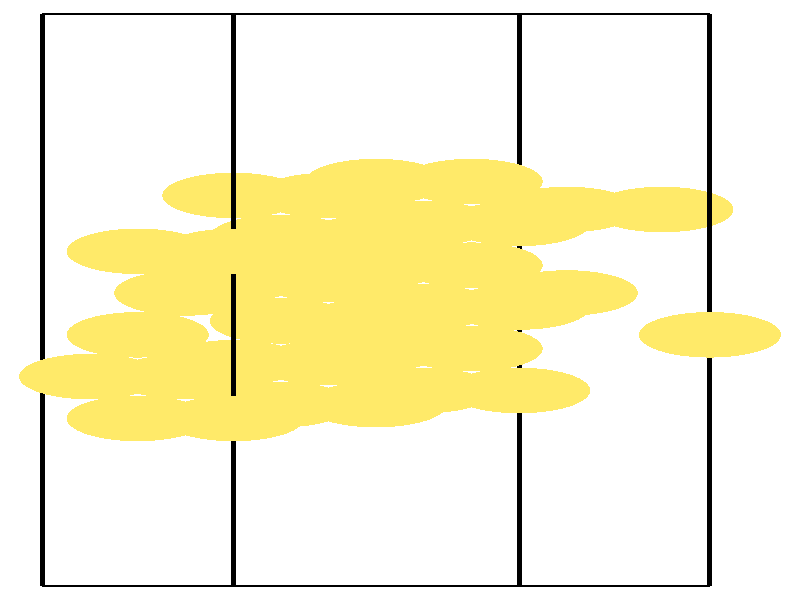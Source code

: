 #include "colors.inc"
#include "finish.inc"

global_settings {assumed_gamma 1 max_trace_level 6}
background {color White}
camera {orthographic
  right -15.31*x up 35.87*y
  direction 1.00*z
  location <0,0,50.00> look_at <0,0,0>}
light_source {<  2.00,   3.00,  40.00> color White
  area_light <0.70, 0, 0>, <0, 0.70, 0>, 3, 3
  adaptive 1 jitter}

#declare simple = finish {phong 0.7}
#declare pale = finish {ambient .5 diffuse .85 roughness .001 specular 0.200 }
#declare intermediate = finish {ambient 0.3 diffuse 0.6 specular 0.10 roughness 0.04 }
#declare vmd = finish {ambient .0 diffuse .65 phong 0.1 phong_size 40. specular 0.500 }
#declare jmol = finish {ambient .2 diffuse .6 specular 1 roughness .001 metallic}
#declare ase2 = finish {ambient 0.05 brilliance 3 diffuse 0.6 metallic specular 0.70 roughness 0.04 reflection 0.15}
#declare ase3 = finish {ambient .15 brilliance 2 diffuse .6 metallic specular 1. roughness .001 reflection .0}
#declare glass = finish {ambient .05 diffuse .3 specular 1. roughness .001}
#declare Rcell = 0.050;
#declare Rbond = 0.100;

#macro atom(LOC, R, COL, FIN)
  sphere{LOC, R texture{pigment{COL} finish{FIN}}}
#end
#macro constrain(LOC, R, COL, FIN)
union{torus{R, Rcell rotate 45*z texture{pigment{COL} finish{FIN}}}
      torus{R, Rcell rotate -45*z texture{pigment{COL} finish{FIN}}}
      translate LOC}
#end

cylinder {< -3.19, -17.08,  -0.00>, <  5.93, -17.08,  -0.00>, Rcell pigment {Black}}
cylinder {< -6.84, -17.08,  -4.47>, <  2.28, -17.08,  -4.47>, Rcell pigment {Black}}
cylinder {< -6.84,  17.08,  -4.47>, <  2.28,  17.08,  -4.47>, Rcell pigment {Black}}
cylinder {< -3.19,  17.08,   0.00>, <  5.93,  17.08,   0.00>, Rcell pigment {Black}}
cylinder {< -3.19, -17.08,  -0.00>, < -6.84, -17.08,  -4.47>, Rcell pigment {Black}}
cylinder {<  5.93, -17.08,  -0.00>, <  2.28, -17.08,  -4.47>, Rcell pigment {Black}}
cylinder {<  5.93,  17.08,   0.00>, <  2.28,  17.08,  -4.47>, Rcell pigment {Black}}
cylinder {< -3.19,  17.08,   0.00>, < -6.84,  17.08,  -4.47>, Rcell pigment {Black}}
cylinder {< -3.19, -17.08,  -0.00>, < -3.19,  17.08,   0.00>, Rcell pigment {Black}}
cylinder {<  5.93, -17.08,  -0.00>, <  5.93,  17.08,   0.00>, Rcell pigment {Black}}
cylinder {<  2.28, -17.08,  -4.47>, <  2.28,  17.08,  -4.47>, Rcell pigment {Black}}
cylinder {< -6.84, -17.08,  -4.47>, < -6.84,  17.08,  -4.47>, Rcell pigment {Black}}
atom(< -3.19,  -7.08,   0.00>, 1.36, rgb <1.00, 0.82, 0.14>, ase3) // #0 
atom(< -5.02,  -7.08,  -2.23>, 1.36, rgb <1.00, 0.82, 0.14>, ase3) // #1 
atom(< -2.28,  -6.25,  -2.61>, 1.36, rgb <1.00, 0.82, 0.14>, ase3) // #2 
atom(< -0.46,  -6.25,  -0.37>, 1.36, rgb <1.00, 0.82, 0.14>, ase3) // #3 
atom(<  2.28,  -5.41,  -0.74>, 1.36, rgb <1.00, 0.82, 0.14>, ase3) // #4 
atom(<  0.46,  -5.41,  -2.98>, 1.36, rgb <1.00, 0.82, 0.14>, ase3) // #5 
atom(< -5.93,  -4.58,  -3.35>, 1.36, rgb <1.00, 0.82, 0.14>, ase3) // #6 
atom(< -4.11,  -4.58,  -1.12>, 1.36, rgb <1.00, 0.82, 0.14>, ase3) // #7 
atom(< -1.37,  -3.75,  -1.49>, 1.36, rgb <1.00, 0.82, 0.14>, ase3) // #8 
atom(< -3.19,  -3.75,  -3.72>, 1.36, rgb <1.00, 0.82, 0.14>, ase3) // #9 
atom(< -0.46,  -2.91,  -4.10>, 1.36, rgb <1.00, 0.82, 0.14>, ase3) // #10 
atom(<  1.37,  -2.91,  -1.86>, 1.36, rgb <1.00, 0.82, 0.14>, ase3) // #11 
atom(< -5.02,  -2.08,  -2.23>, 1.36, rgb <1.00, 0.82, 0.14>, ase3) // #12 
atom(<  5.93,  -2.08,  -0.00>, 1.36, rgb <1.00, 0.82, 0.14>, ase3) // #13 
atom(< -0.46,  -1.25,  -0.37>, 1.36, rgb <1.00, 0.82, 0.14>, ase3) // #14 
atom(< -2.28,  -1.25,  -2.61>, 1.36, rgb <1.00, 0.82, 0.14>, ase3) // #15 
atom(<  0.46,  -0.42,  -2.98>, 1.36, rgb <1.00, 0.82, 0.14>, ase3) // #16 
atom(<  2.28,  -0.42,  -0.74>, 1.36, rgb <1.00, 0.82, 0.14>, ase3) // #17 
atom(< -4.11,   0.42,  -1.12>, 1.36, rgb <1.00, 0.82, 0.14>, ase3) // #18 
atom(<  3.19,   0.42,  -3.35>, 1.36, rgb <1.00, 0.82, 0.14>, ase3) // #19 
atom(< -3.19,   1.25,  -3.72>, 1.36, rgb <1.00, 0.82, 0.14>, ase3) // #20 
atom(< -1.37,   1.25,  -1.49>, 1.36, rgb <1.00, 0.82, 0.14>, ase3) // #21 
atom(<  1.37,   2.08,  -1.86>, 1.36, rgb <1.00, 0.82, 0.14>, ase3) // #22 
atom(< -0.46,   2.08,  -4.10>, 1.36, rgb <1.00, 0.82, 0.14>, ase3) // #23 
atom(< -3.19,   2.91,  -0.00>, 1.36, rgb <1.00, 0.82, 0.14>, ase3) // #24 
atom(< -5.02,   2.91,  -2.23>, 1.36, rgb <1.00, 0.82, 0.14>, ase3) // #25 
atom(< -2.28,   3.75,  -2.61>, 1.36, rgb <1.00, 0.82, 0.14>, ase3) // #26 
atom(< -0.46,   3.75,  -0.37>, 1.36, rgb <1.00, 0.82, 0.14>, ase3) // #27 
atom(<  2.28,   4.58,  -0.74>, 1.36, rgb <1.00, 0.82, 0.14>, ase3) // #28 
atom(<  0.46,   4.58,  -2.98>, 1.36, rgb <1.00, 0.82, 0.14>, ase3) // #29 
atom(<  3.19,   5.41,  -3.35>, 1.36, rgb <1.00, 0.82, 0.14>, ase3) // #30 
atom(<  5.02,   5.41,  -1.12>, 1.36, rgb <1.00, 0.82, 0.14>, ase3) // #31 
atom(< -1.37,   6.25,  -1.49>, 1.36, rgb <1.00, 0.82, 0.14>, ase3) // #32 
atom(< -3.19,   6.25,  -3.72>, 1.36, rgb <1.00, 0.82, 0.14>, ase3) // #33 
atom(< -0.46,   7.08,  -4.10>, 1.36, rgb <1.00, 0.82, 0.14>, ase3) // #34 
atom(<  1.37,   7.08,  -1.86>, 1.36, rgb <1.00, 0.82, 0.14>, ase3) // #35 
